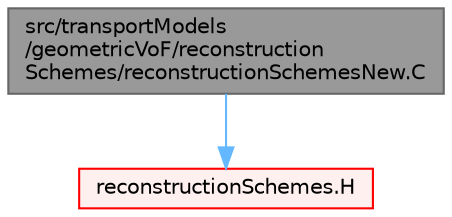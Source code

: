 digraph "src/transportModels/geometricVoF/reconstructionSchemes/reconstructionSchemesNew.C"
{
 // LATEX_PDF_SIZE
  bgcolor="transparent";
  edge [fontname=Helvetica,fontsize=10,labelfontname=Helvetica,labelfontsize=10];
  node [fontname=Helvetica,fontsize=10,shape=box,height=0.2,width=0.4];
  Node1 [id="Node000001",label="src/transportModels\l/geometricVoF/reconstruction\lSchemes/reconstructionSchemesNew.C",height=0.2,width=0.4,color="gray40", fillcolor="grey60", style="filled", fontcolor="black",tooltip=" "];
  Node1 -> Node2 [id="edge1_Node000001_Node000002",color="steelblue1",style="solid",tooltip=" "];
  Node2 [id="Node000002",label="reconstructionSchemes.H",height=0.2,width=0.4,color="red", fillcolor="#FFF0F0", style="filled",URL="$reconstructionSchemes_8H.html",tooltip=" "];
}
